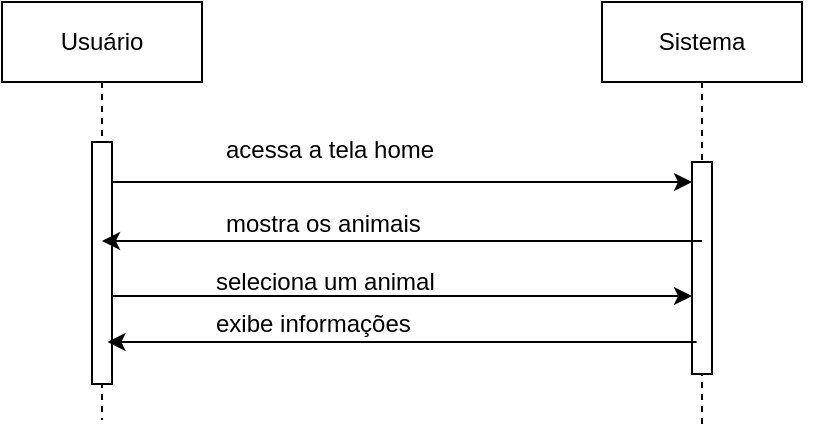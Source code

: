 <mxfile version="24.8.2">
  <diagram name="Page-1" id="2YBvvXClWsGukQMizWep">
    <mxGraphModel dx="1120" dy="460" grid="0" gridSize="10" guides="1" tooltips="1" connect="1" arrows="1" fold="1" page="0" pageScale="1" pageWidth="850" pageHeight="1100" math="0" shadow="0">
      <root>
        <mxCell id="0" />
        <mxCell id="1" parent="0" />
        <mxCell id="B0OeJO606Wl0QepXsaKl-1" value="Usuário" style="shape=umlLifeline;perimeter=lifelinePerimeter;whiteSpace=wrap;html=1;container=0;dropTarget=0;collapsible=0;recursiveResize=0;outlineConnect=0;portConstraint=eastwest;newEdgeStyle={&quot;edgeStyle&quot;:&quot;elbowEdgeStyle&quot;,&quot;elbow&quot;:&quot;vertical&quot;,&quot;curved&quot;:0,&quot;rounded&quot;:0};" parent="1" vertex="1">
          <mxGeometry x="40" y="40" width="100" height="209" as="geometry" />
        </mxCell>
        <mxCell id="B0OeJO606Wl0QepXsaKl-2" value="" style="html=1;points=[];perimeter=orthogonalPerimeter;outlineConnect=0;targetShapes=umlLifeline;portConstraint=eastwest;newEdgeStyle={&quot;edgeStyle&quot;:&quot;elbowEdgeStyle&quot;,&quot;elbow&quot;:&quot;vertical&quot;,&quot;curved&quot;:0,&quot;rounded&quot;:0};" parent="B0OeJO606Wl0QepXsaKl-1" vertex="1">
          <mxGeometry x="45" y="70" width="10" height="121" as="geometry" />
        </mxCell>
        <mxCell id="B0OeJO606Wl0QepXsaKl-3" value="Sistema" style="shape=umlLifeline;perimeter=lifelinePerimeter;whiteSpace=wrap;html=1;container=0;dropTarget=0;collapsible=0;recursiveResize=0;outlineConnect=0;portConstraint=eastwest;newEdgeStyle={&quot;edgeStyle&quot;:&quot;elbowEdgeStyle&quot;,&quot;elbow&quot;:&quot;vertical&quot;,&quot;curved&quot;:0,&quot;rounded&quot;:0};" parent="1" vertex="1">
          <mxGeometry x="340" y="40" width="100" height="211" as="geometry" />
        </mxCell>
        <mxCell id="B0OeJO606Wl0QepXsaKl-4" value="" style="html=1;points=[];perimeter=orthogonalPerimeter;outlineConnect=0;targetShapes=umlLifeline;portConstraint=eastwest;newEdgeStyle={&quot;edgeStyle&quot;:&quot;elbowEdgeStyle&quot;,&quot;elbow&quot;:&quot;vertical&quot;,&quot;curved&quot;:0,&quot;rounded&quot;:0};" parent="B0OeJO606Wl0QepXsaKl-3" vertex="1">
          <mxGeometry x="45" y="80" width="10" height="106" as="geometry" />
        </mxCell>
        <mxCell id="B0OeJO606Wl0QepXsaKl-5" value="" style="endArrow=classic;html=1;rounded=0;" parent="1" target="B0OeJO606Wl0QepXsaKl-4" edge="1">
          <mxGeometry width="50" height="50" relative="1" as="geometry">
            <mxPoint x="95" y="130" as="sourcePoint" />
            <mxPoint x="325" y="130" as="targetPoint" />
          </mxGeometry>
        </mxCell>
        <mxCell id="B0OeJO606Wl0QepXsaKl-6" value=" acessa a tela home" style="text;whiteSpace=wrap;html=1;" parent="1" vertex="1">
          <mxGeometry x="150" y="100" width="180" height="40" as="geometry" />
        </mxCell>
        <mxCell id="B0OeJO606Wl0QepXsaKl-11" value="" style="endArrow=classic;html=1;rounded=0;" parent="1" edge="1">
          <mxGeometry width="50" height="50" relative="1" as="geometry">
            <mxPoint x="387.25" y="210" as="sourcePoint" />
            <mxPoint x="92.75" y="210" as="targetPoint" />
          </mxGeometry>
        </mxCell>
        <mxCell id="B0OeJO606Wl0QepXsaKl-17" value="seleciona um animal" style="text;whiteSpace=wrap;html=1;" parent="1" vertex="1">
          <mxGeometry x="145" y="166" width="190" height="21" as="geometry" />
        </mxCell>
        <mxCell id="B0OeJO606Wl0QepXsaKl-19" value="exibe informações" style="text;whiteSpace=wrap;html=1;" parent="1" vertex="1">
          <mxGeometry x="145" y="187" width="310" height="40" as="geometry" />
        </mxCell>
        <mxCell id="NRSdaK79Rirl9mWslHFh-3" value="" style="endArrow=classic;html=1;rounded=0;" parent="1" edge="1">
          <mxGeometry width="50" height="50" relative="1" as="geometry">
            <mxPoint x="95" y="187" as="sourcePoint" />
            <mxPoint x="385" y="187" as="targetPoint" />
          </mxGeometry>
        </mxCell>
        <mxCell id="2JdZqU5S-UPhVuobaEto-1" value="" style="endArrow=classic;html=1;rounded=0;" edge="1" parent="1">
          <mxGeometry width="50" height="50" relative="1" as="geometry">
            <mxPoint x="390" y="159.5" as="sourcePoint" />
            <mxPoint x="90" y="159.5" as="targetPoint" />
          </mxGeometry>
        </mxCell>
        <mxCell id="2JdZqU5S-UPhVuobaEto-5" value="mostra os animais" style="text;whiteSpace=wrap;html=1;" vertex="1" parent="1">
          <mxGeometry x="150" y="137" width="190" height="21" as="geometry" />
        </mxCell>
      </root>
    </mxGraphModel>
  </diagram>
</mxfile>
